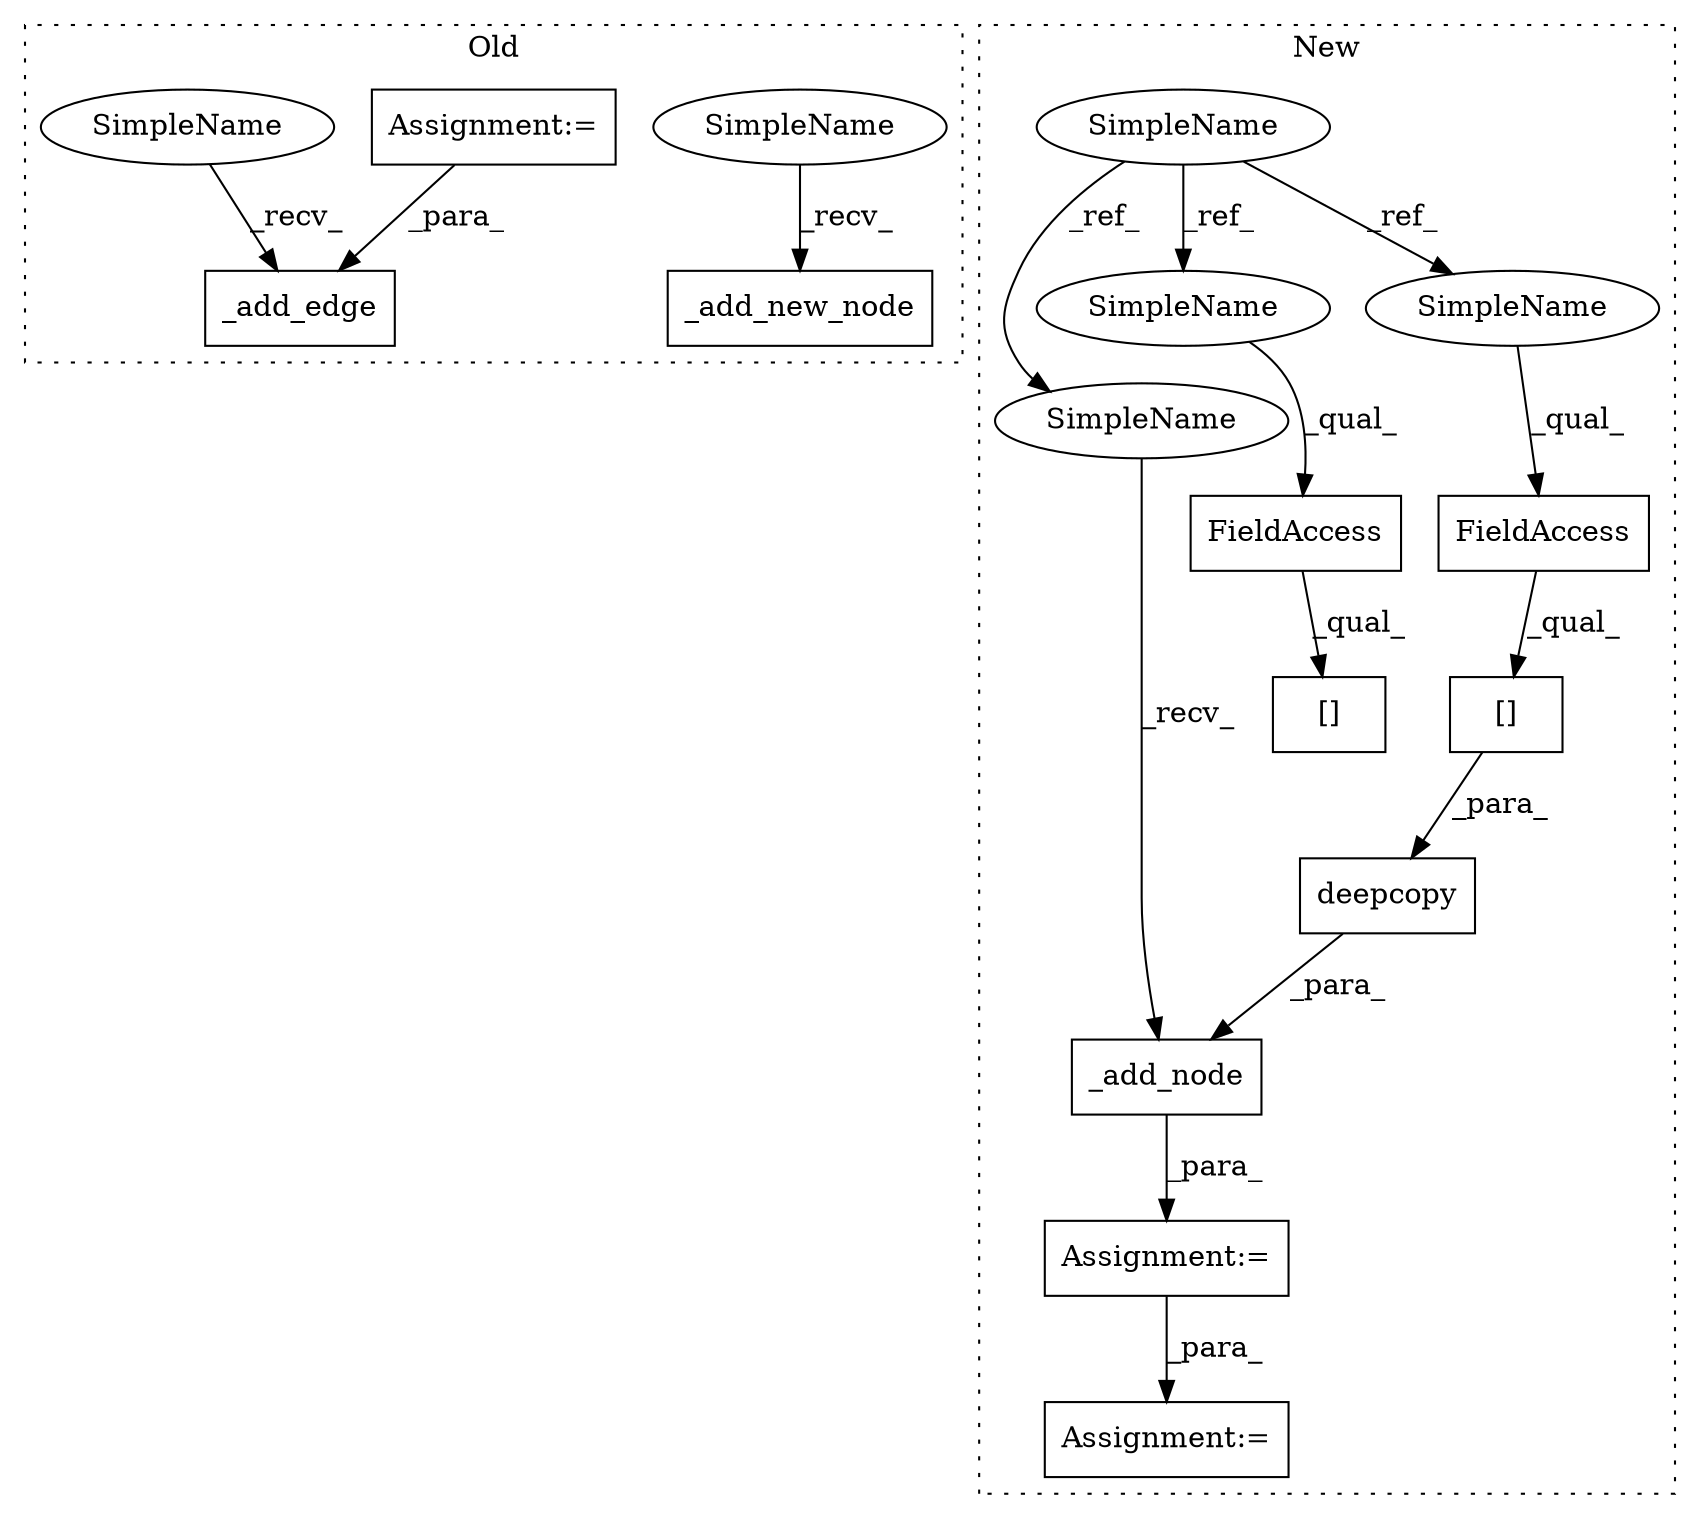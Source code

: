 digraph G {
subgraph cluster0 {
1 [label="_add_new_node" a="32" s="16077" l="15" shape="box"];
6 [label="_add_edge" a="32" s="15871,15923" l="10,1" shape="box"];
10 [label="Assignment:=" a="7" s="15837" l="1" shape="box"];
16 [label="SimpleName" a="42" s="16072" l="4" shape="ellipse"];
17 [label="SimpleName" a="42" s="15866" l="4" shape="ellipse"];
label = "Old";
style="dotted";
}
subgraph cluster1 {
2 [label="[]" a="2" s="16418,16450" l="15,1" shape="box"];
3 [label="FieldAccess" a="22" s="16418" l="14" shape="box"];
4 [label="SimpleName" a="42" s="15136" l="4" shape="ellipse"];
5 [label="_add_node" a="32" s="16399,16452" l="10,1" shape="box"];
7 [label="FieldAccess" a="22" s="16816" l="14" shape="box"];
8 [label="deepcopy" a="32" s="16409,16451" l="9,1" shape="box"];
9 [label="[]" a="2" s="16816,16848" l="15,1" shape="box"];
11 [label="Assignment:=" a="7" s="16393" l="1" shape="box"];
12 [label="Assignment:=" a="7" s="16709" l="1" shape="box"];
13 [label="SimpleName" a="42" s="16394" l="4" shape="ellipse"];
14 [label="SimpleName" a="42" s="16816" l="4" shape="ellipse"];
15 [label="SimpleName" a="42" s="16418" l="4" shape="ellipse"];
label = "New";
style="dotted";
}
2 -> 8 [label="_para_"];
3 -> 2 [label="_qual_"];
4 -> 14 [label="_ref_"];
4 -> 13 [label="_ref_"];
4 -> 15 [label="_ref_"];
5 -> 11 [label="_para_"];
7 -> 9 [label="_qual_"];
8 -> 5 [label="_para_"];
10 -> 6 [label="_para_"];
11 -> 12 [label="_para_"];
13 -> 5 [label="_recv_"];
14 -> 7 [label="_qual_"];
15 -> 3 [label="_qual_"];
16 -> 1 [label="_recv_"];
17 -> 6 [label="_recv_"];
}